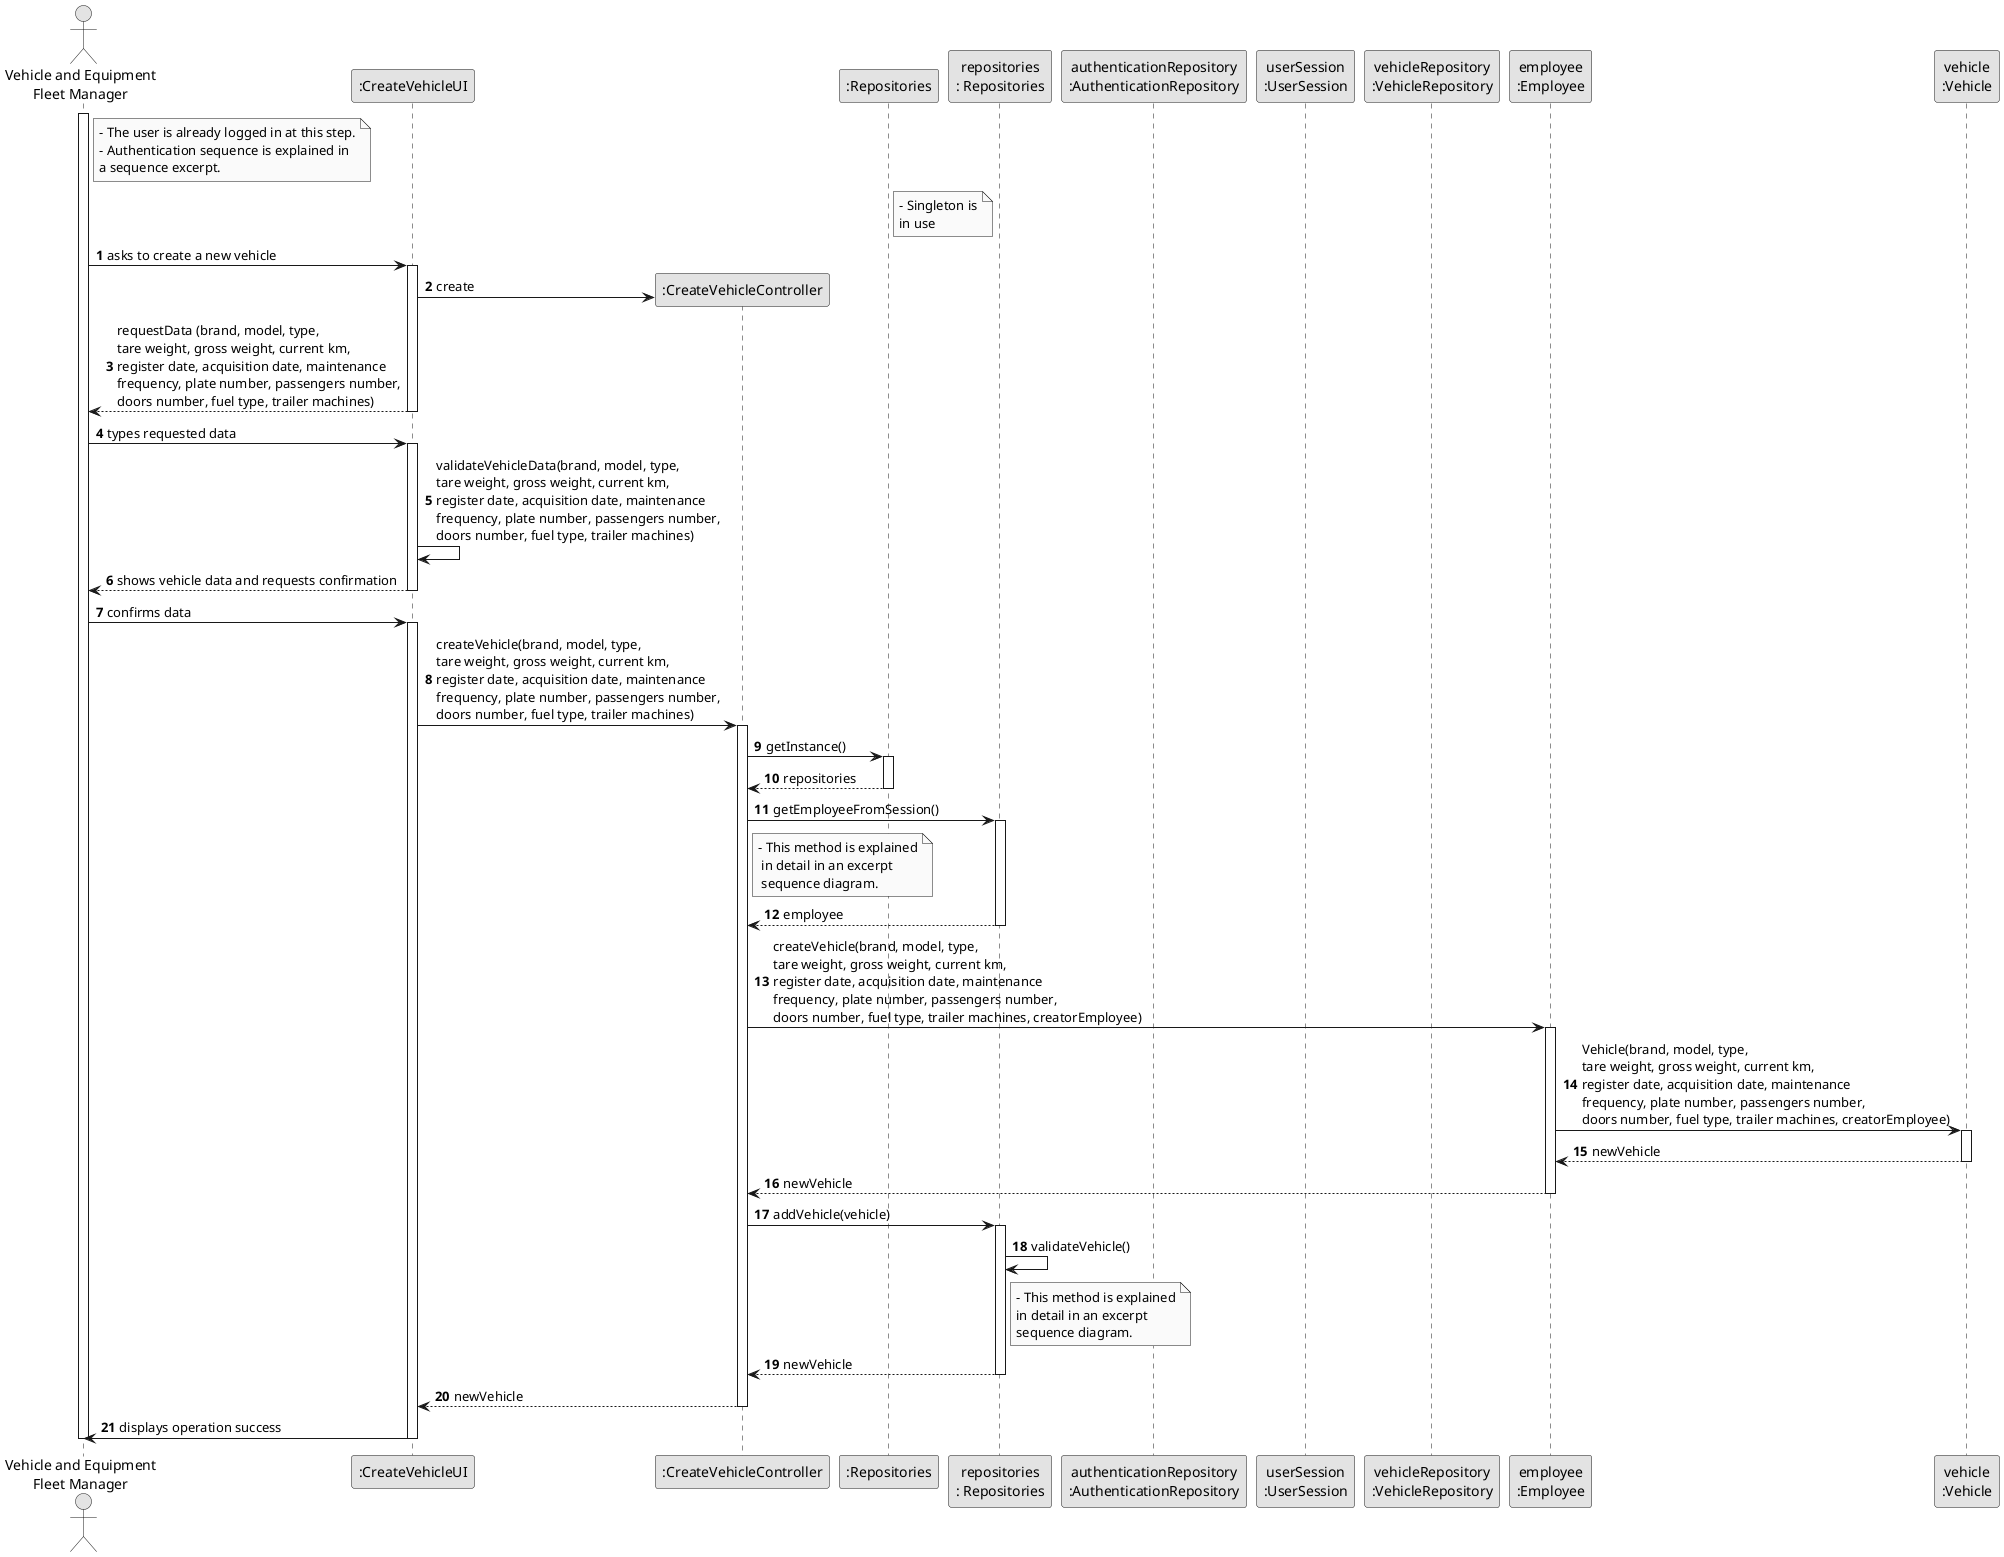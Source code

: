 @startuml
skinparam monochrome true
skinparam packageStyle rectangle
skinparam shadowing false

autonumber

'hide footbox

actor "Vehicle and Equipment\nFleet Manager" as VFM
participant ":CreateVehicleUI" as UI
participant ":CreateVehicleController" as CTRL
participant ":Repositories" as ORG_SINGLETON
participant "repositories\n: Repositories" as ORG_INSTANCE
participant "authenticationRepository\n:AuthenticationRepository" as AUTH_REPO
participant "userSession\n:UserSession" as USR_SESSION
participant "vehicleRepository\n:VehicleRepository" as VEHICLE_REPO_INSTANCE
participant "employee\n:Employee" as MNGR
participant "vehicle\n:Vehicle" as VEHICLE


note right of VFM
    - The user is already logged in at this step.
    - Authentication sequence is explained in
    a sequence excerpt.
end note

note right of ORG_SINGLETON
    - Singleton is
    in use
end note


activate VFM

        VFM -> UI : asks to create a new vehicle

        activate UI
            'create CTRL
            UI -> CTRL** : create

            'requests the VFM to input data
            UI --> VFM : requestData (brand, model, type, \ntare weight, gross weight, current km,\nregister date, acquisition date, maintenance \nfrequency, plate number, passengers number,\ndoors number, fuel type, trailer machines)

        deactivate UI

        VFM -> UI : types requested data

        activate UI

            UI -> UI : validateVehicleData(brand, model, type, \ntare weight, gross weight, current km,\nregister date, acquisition date, maintenance \nfrequency, plate number, passengers number,\ndoors number, fuel type, trailer machines)

            deactivate CTRL

            UI --> VFM : shows vehicle data and requests confirmation

        deactivate UI

            VFM -> UI : confirms data

        activate UI

            UI -> CTRL : createVehicle(brand, model, type, \ntare weight, gross weight, current km,\nregister date, acquisition date, maintenance \nfrequency, plate number, passengers number,\ndoors number, fuel type, trailer machines)

            activate CTRL

                CTRL -> ORG_SINGLETON : getInstance()

                activate ORG_SINGLETON

                    ORG_SINGLETON --> CTRL : repositories

                deactivate ORG_SINGLETON

                CTRL -> ORG_INSTANCE : getEmployeeFromSession()

                                note right of CTRL
                                    - This method is explained
                                     in detail in an excerpt
                                     sequence diagram.
                                end note

                activate ORG_INSTANCE

                ORG_INSTANCE --> CTRL : employee

                deactivate ORG_INSTANCE

                CTRL -> MNGR : createVehicle(brand, model, type, \ntare weight, gross weight, current km,\nregister date, acquisition date, maintenance \nfrequency, plate number, passengers number,\ndoors number, fuel type, trailer machines, creatorEmployee)

                activate MNGR

                MNGR -> VEHICLE : Vehicle(brand, model, type, \ntare weight, gross weight, current km,\nregister date, acquisition date, maintenance \nfrequency, plate number, passengers number,\ndoors number, fuel type, trailer machines, creatorEmployee)

                activate VEHICLE

                VEHICLE --> MNGR : newVehicle

                deactivate VEHICLE

                MNGR --> CTRL : newVehicle

                deactivate MNGR

                CTRL -> ORG_INSTANCE : addVehicle(vehicle)

                activate ORG_INSTANCE

                ORG_INSTANCE -> ORG_INSTANCE : validateVehicle()

                    note right of ORG_INSTANCE
                        - This method is explained
                        in detail in an excerpt
                        sequence diagram.
                    end note

                ORG_INSTANCE --> CTRL : newVehicle

                deactivate ORG_INSTANCE

            CTRL --> UI : newVehicle


        deactivate CTRL

        UI -> VFM : displays operation success

    deactivate UI

deactivate VFM

@enduml